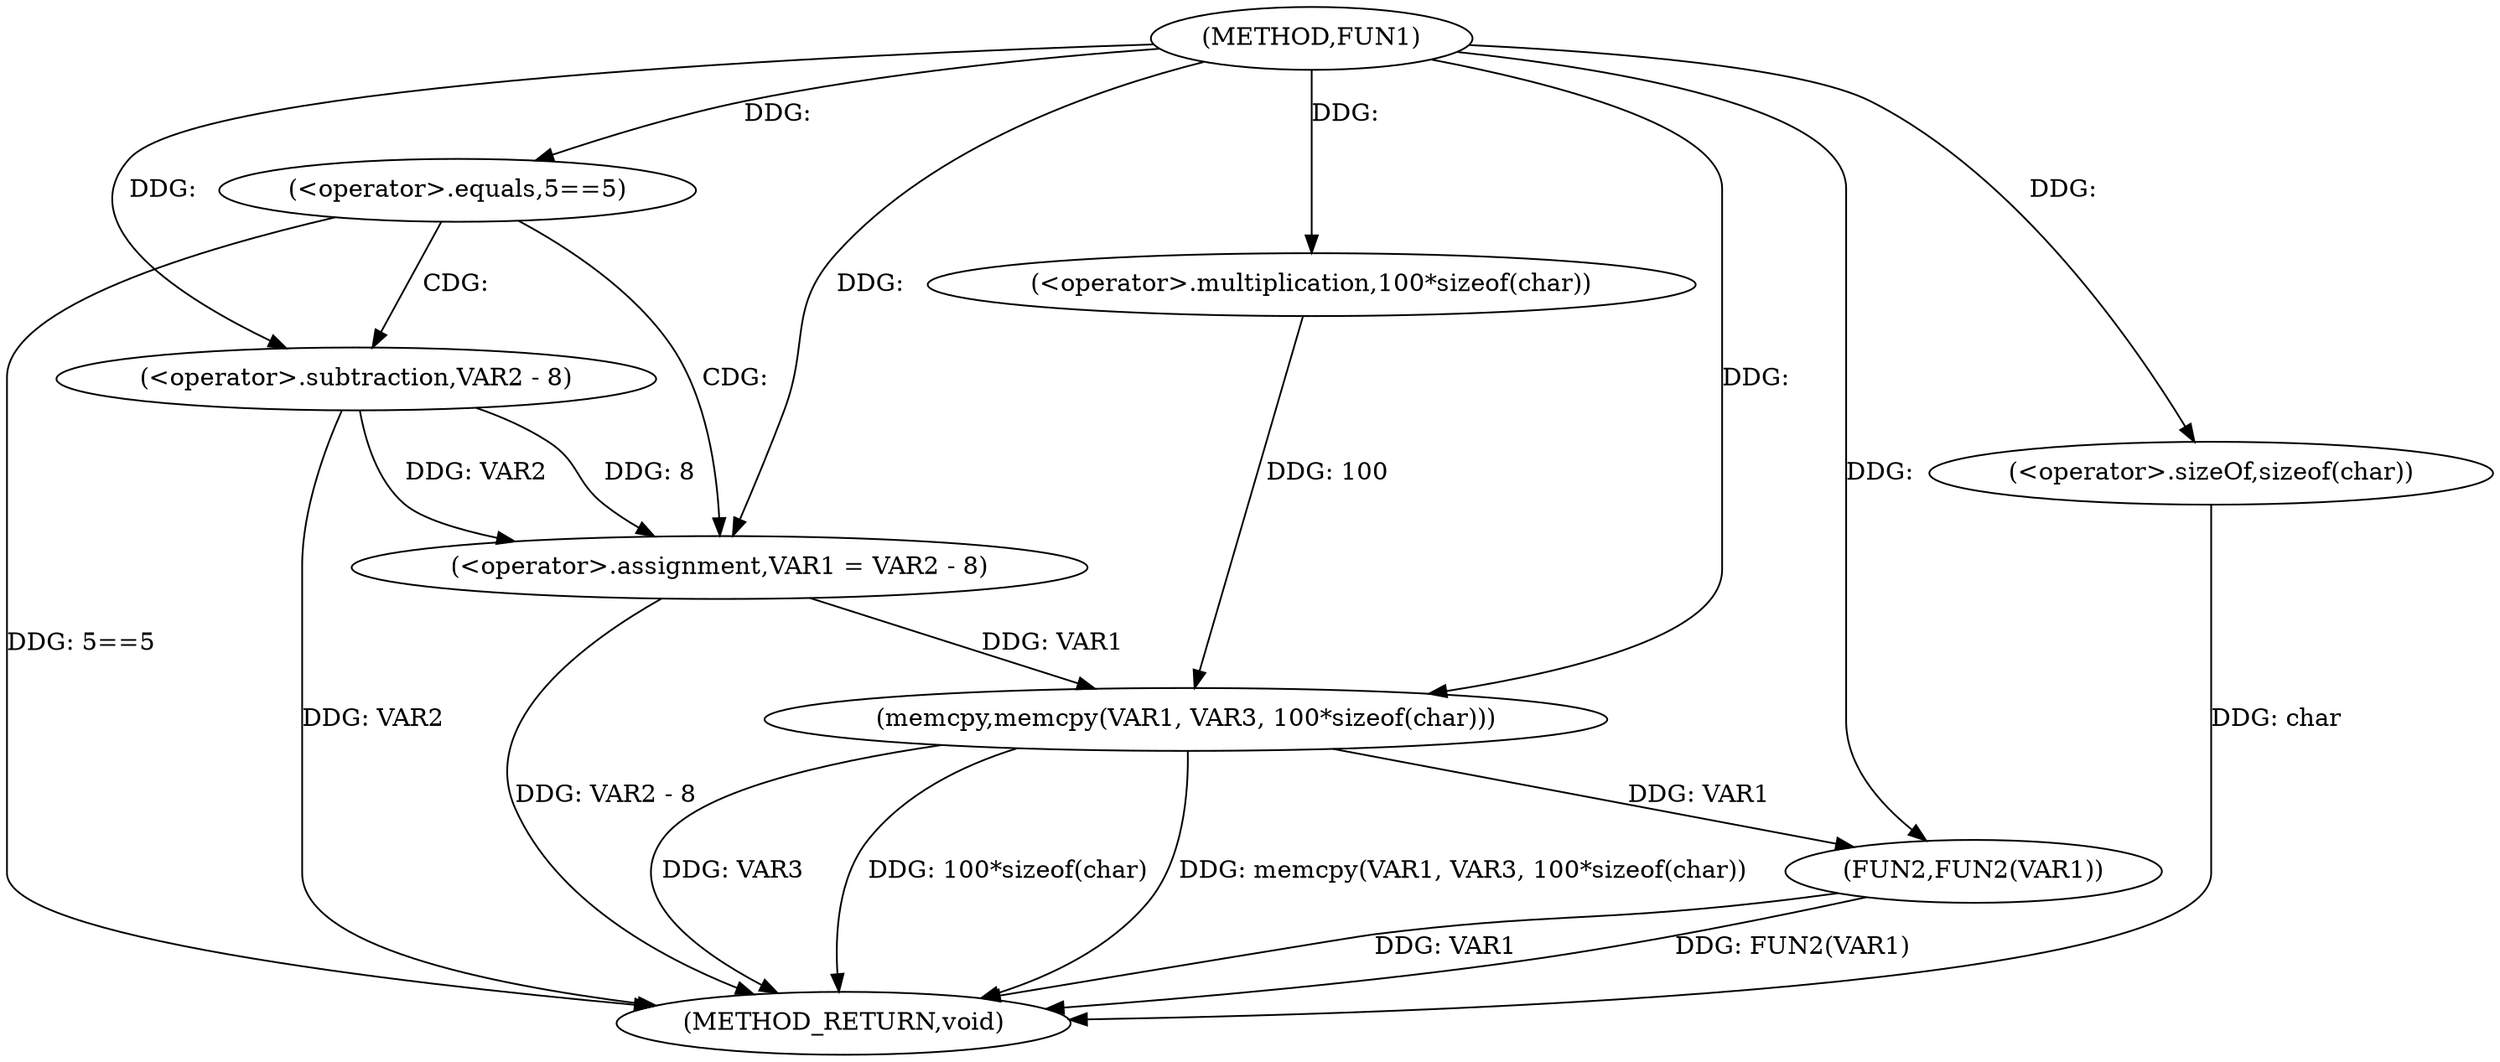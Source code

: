 digraph FUN1 {  
"1000100" [label = "(METHOD,FUN1)" ]
"1000125" [label = "(METHOD_RETURN,void)" ]
"1000105" [label = "(<operator>.equals,5==5)" ]
"1000109" [label = "(<operator>.assignment,VAR1 = VAR2 - 8)" ]
"1000111" [label = "(<operator>.subtraction,VAR2 - 8)" ]
"1000116" [label = "(memcpy,memcpy(VAR1, VAR3, 100*sizeof(char)))" ]
"1000119" [label = "(<operator>.multiplication,100*sizeof(char))" ]
"1000121" [label = "(<operator>.sizeOf,sizeof(char))" ]
"1000123" [label = "(FUN2,FUN2(VAR1))" ]
  "1000105" -> "1000125"  [ label = "DDG: 5==5"] 
  "1000123" -> "1000125"  [ label = "DDG: FUN2(VAR1)"] 
  "1000116" -> "1000125"  [ label = "DDG: VAR3"] 
  "1000111" -> "1000125"  [ label = "DDG: VAR2"] 
  "1000121" -> "1000125"  [ label = "DDG: char"] 
  "1000116" -> "1000125"  [ label = "DDG: 100*sizeof(char)"] 
  "1000123" -> "1000125"  [ label = "DDG: VAR1"] 
  "1000109" -> "1000125"  [ label = "DDG: VAR2 - 8"] 
  "1000116" -> "1000125"  [ label = "DDG: memcpy(VAR1, VAR3, 100*sizeof(char))"] 
  "1000100" -> "1000105"  [ label = "DDG: "] 
  "1000111" -> "1000109"  [ label = "DDG: VAR2"] 
  "1000111" -> "1000109"  [ label = "DDG: 8"] 
  "1000100" -> "1000109"  [ label = "DDG: "] 
  "1000100" -> "1000111"  [ label = "DDG: "] 
  "1000109" -> "1000116"  [ label = "DDG: VAR1"] 
  "1000100" -> "1000116"  [ label = "DDG: "] 
  "1000119" -> "1000116"  [ label = "DDG: 100"] 
  "1000100" -> "1000119"  [ label = "DDG: "] 
  "1000100" -> "1000121"  [ label = "DDG: "] 
  "1000116" -> "1000123"  [ label = "DDG: VAR1"] 
  "1000100" -> "1000123"  [ label = "DDG: "] 
  "1000105" -> "1000109"  [ label = "CDG: "] 
  "1000105" -> "1000111"  [ label = "CDG: "] 
}
